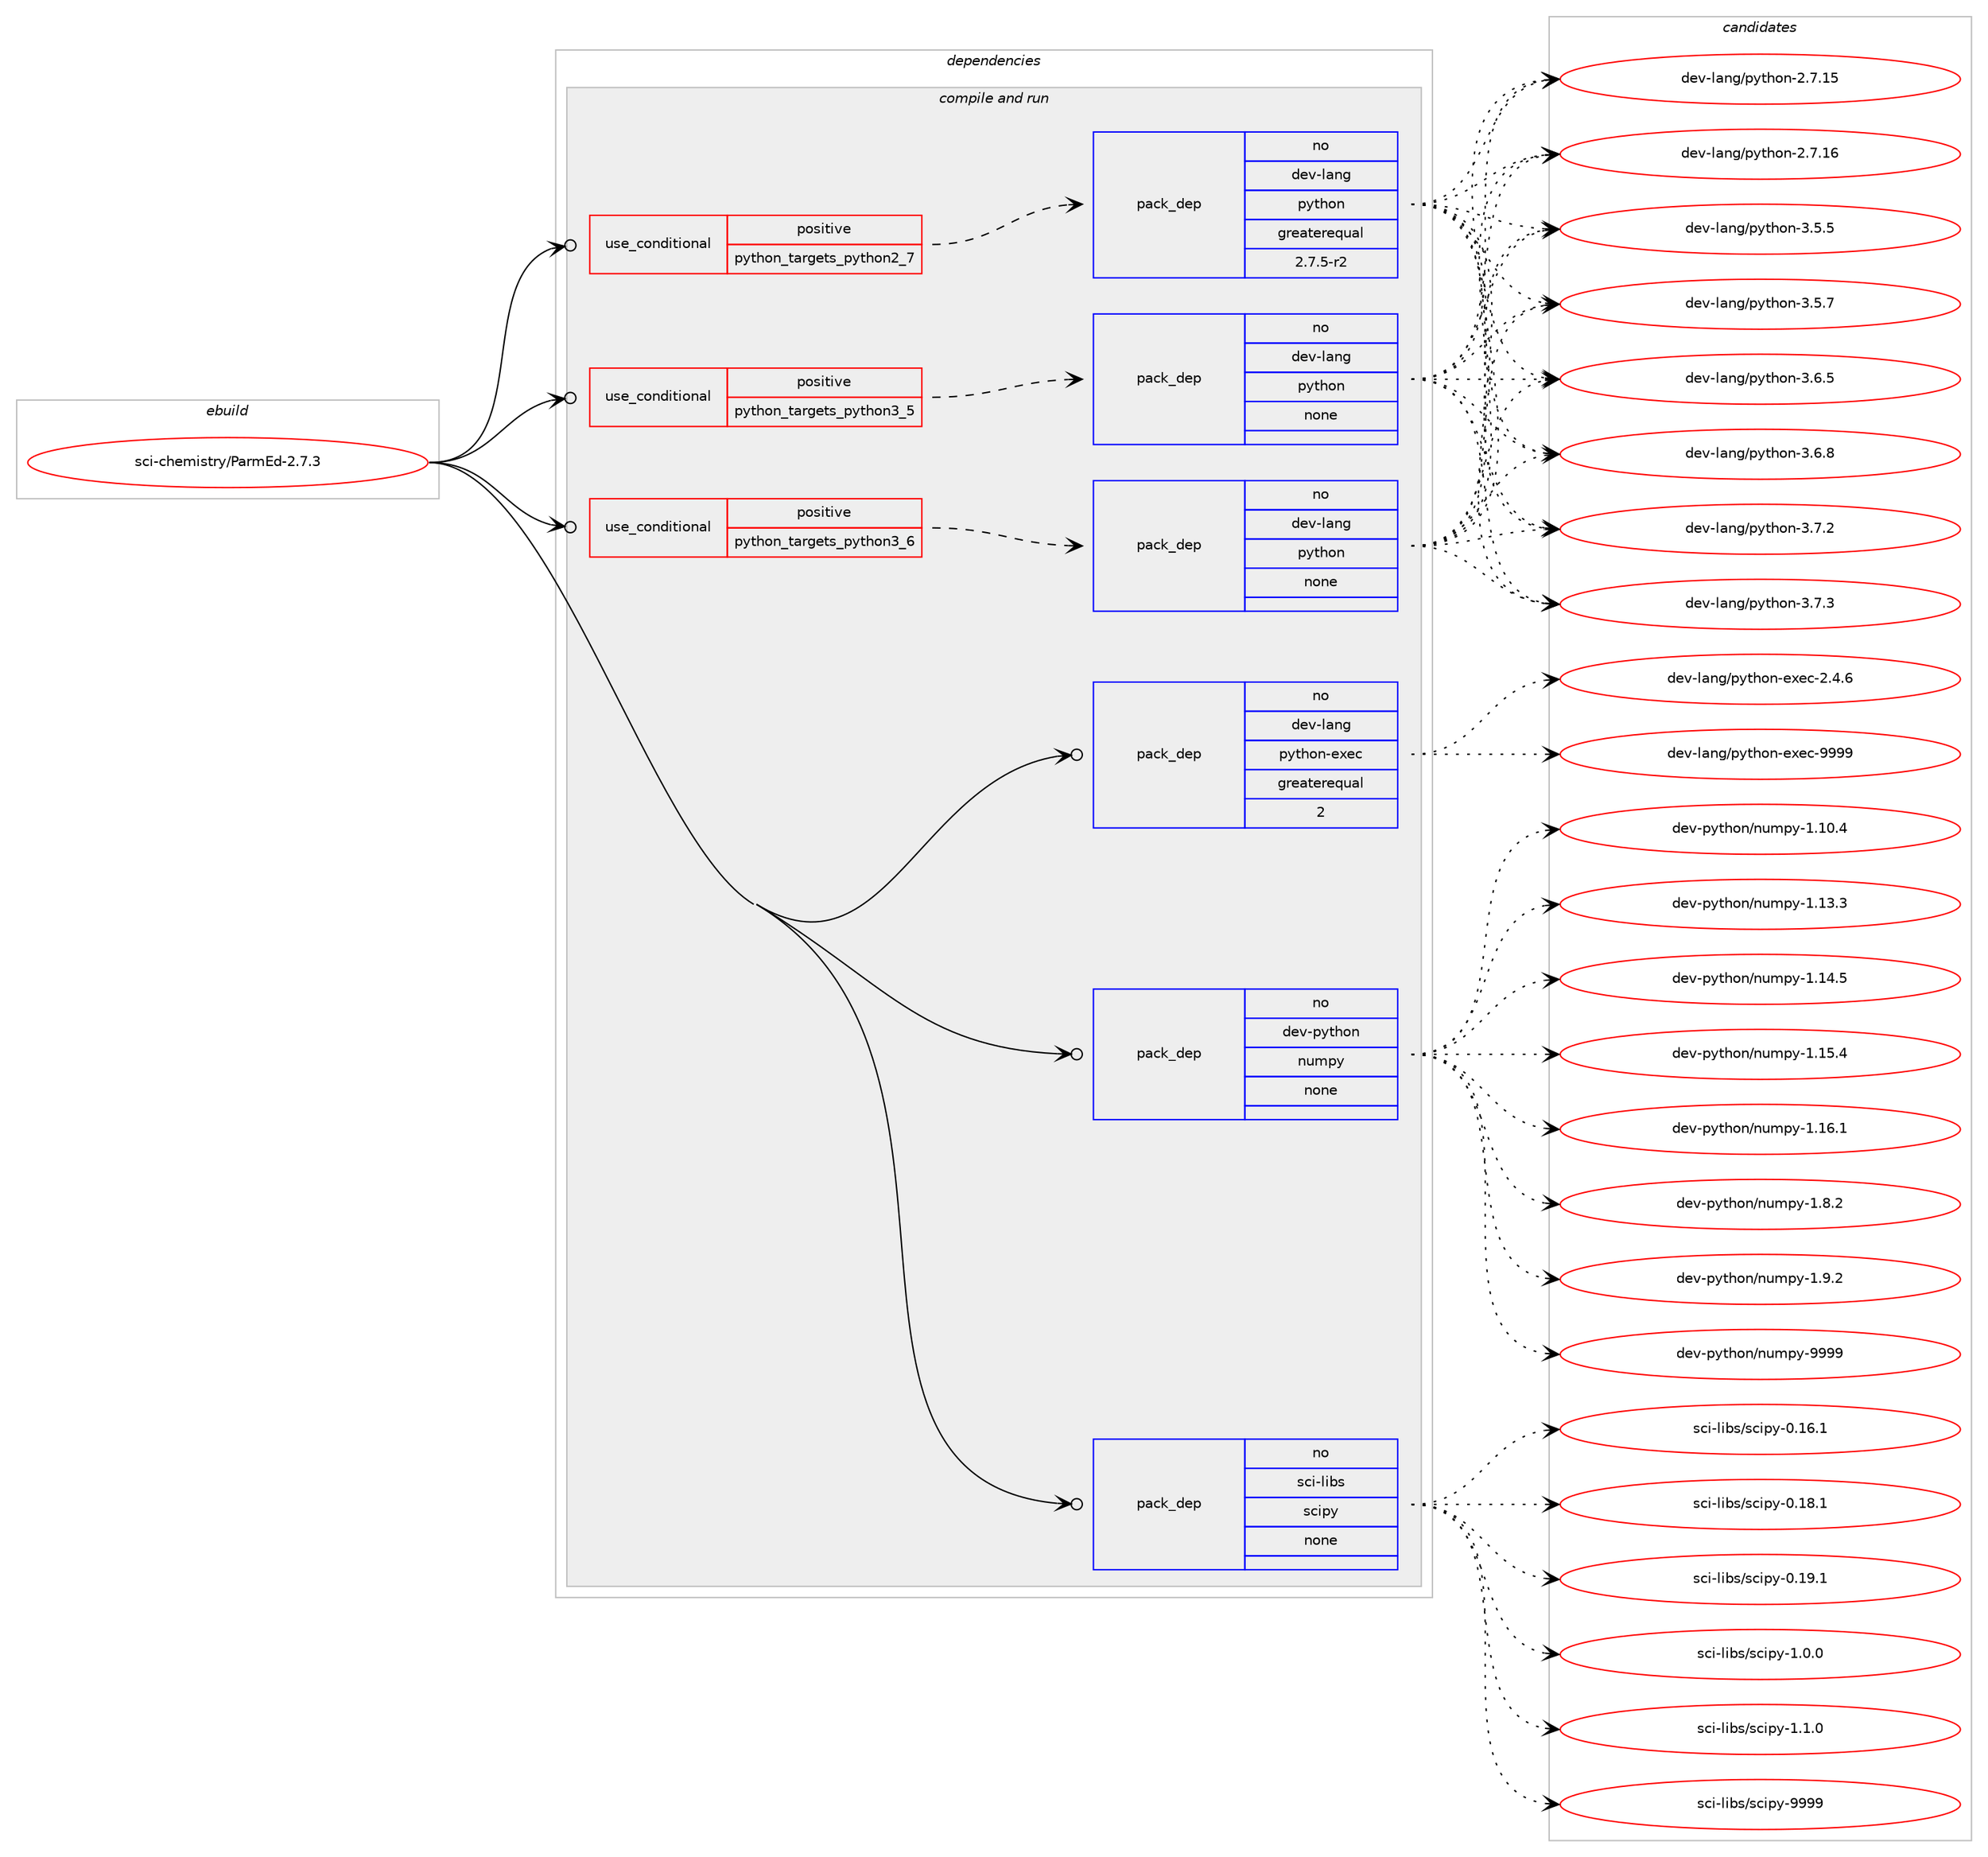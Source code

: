 digraph prolog {

# *************
# Graph options
# *************

newrank=true;
concentrate=true;
compound=true;
graph [rankdir=LR,fontname=Helvetica,fontsize=10,ranksep=1.5];#, ranksep=2.5, nodesep=0.2];
edge  [arrowhead=vee];
node  [fontname=Helvetica,fontsize=10];

# **********
# The ebuild
# **********

subgraph cluster_leftcol {
color=gray;
rank=same;
label=<<i>ebuild</i>>;
id [label="sci-chemistry/ParmEd-2.7.3", color=red, width=4, href="../sci-chemistry/ParmEd-2.7.3.svg"];
}

# ****************
# The dependencies
# ****************

subgraph cluster_midcol {
color=gray;
label=<<i>dependencies</i>>;
subgraph cluster_compile {
fillcolor="#eeeeee";
style=filled;
label=<<i>compile</i>>;
}
subgraph cluster_compileandrun {
fillcolor="#eeeeee";
style=filled;
label=<<i>compile and run</i>>;
subgraph cond1061 {
dependency4220 [label=<<TABLE BORDER="0" CELLBORDER="1" CELLSPACING="0" CELLPADDING="4"><TR><TD ROWSPAN="3" CELLPADDING="10">use_conditional</TD></TR><TR><TD>positive</TD></TR><TR><TD>python_targets_python2_7</TD></TR></TABLE>>, shape=none, color=red];
subgraph pack3101 {
dependency4221 [label=<<TABLE BORDER="0" CELLBORDER="1" CELLSPACING="0" CELLPADDING="4" WIDTH="220"><TR><TD ROWSPAN="6" CELLPADDING="30">pack_dep</TD></TR><TR><TD WIDTH="110">no</TD></TR><TR><TD>dev-lang</TD></TR><TR><TD>python</TD></TR><TR><TD>greaterequal</TD></TR><TR><TD>2.7.5-r2</TD></TR></TABLE>>, shape=none, color=blue];
}
dependency4220:e -> dependency4221:w [weight=20,style="dashed",arrowhead="vee"];
}
id:e -> dependency4220:w [weight=20,style="solid",arrowhead="odotvee"];
subgraph cond1062 {
dependency4222 [label=<<TABLE BORDER="0" CELLBORDER="1" CELLSPACING="0" CELLPADDING="4"><TR><TD ROWSPAN="3" CELLPADDING="10">use_conditional</TD></TR><TR><TD>positive</TD></TR><TR><TD>python_targets_python3_5</TD></TR></TABLE>>, shape=none, color=red];
subgraph pack3102 {
dependency4223 [label=<<TABLE BORDER="0" CELLBORDER="1" CELLSPACING="0" CELLPADDING="4" WIDTH="220"><TR><TD ROWSPAN="6" CELLPADDING="30">pack_dep</TD></TR><TR><TD WIDTH="110">no</TD></TR><TR><TD>dev-lang</TD></TR><TR><TD>python</TD></TR><TR><TD>none</TD></TR><TR><TD></TD></TR></TABLE>>, shape=none, color=blue];
}
dependency4222:e -> dependency4223:w [weight=20,style="dashed",arrowhead="vee"];
}
id:e -> dependency4222:w [weight=20,style="solid",arrowhead="odotvee"];
subgraph cond1063 {
dependency4224 [label=<<TABLE BORDER="0" CELLBORDER="1" CELLSPACING="0" CELLPADDING="4"><TR><TD ROWSPAN="3" CELLPADDING="10">use_conditional</TD></TR><TR><TD>positive</TD></TR><TR><TD>python_targets_python3_6</TD></TR></TABLE>>, shape=none, color=red];
subgraph pack3103 {
dependency4225 [label=<<TABLE BORDER="0" CELLBORDER="1" CELLSPACING="0" CELLPADDING="4" WIDTH="220"><TR><TD ROWSPAN="6" CELLPADDING="30">pack_dep</TD></TR><TR><TD WIDTH="110">no</TD></TR><TR><TD>dev-lang</TD></TR><TR><TD>python</TD></TR><TR><TD>none</TD></TR><TR><TD></TD></TR></TABLE>>, shape=none, color=blue];
}
dependency4224:e -> dependency4225:w [weight=20,style="dashed",arrowhead="vee"];
}
id:e -> dependency4224:w [weight=20,style="solid",arrowhead="odotvee"];
subgraph pack3104 {
dependency4226 [label=<<TABLE BORDER="0" CELLBORDER="1" CELLSPACING="0" CELLPADDING="4" WIDTH="220"><TR><TD ROWSPAN="6" CELLPADDING="30">pack_dep</TD></TR><TR><TD WIDTH="110">no</TD></TR><TR><TD>dev-lang</TD></TR><TR><TD>python-exec</TD></TR><TR><TD>greaterequal</TD></TR><TR><TD>2</TD></TR></TABLE>>, shape=none, color=blue];
}
id:e -> dependency4226:w [weight=20,style="solid",arrowhead="odotvee"];
subgraph pack3105 {
dependency4227 [label=<<TABLE BORDER="0" CELLBORDER="1" CELLSPACING="0" CELLPADDING="4" WIDTH="220"><TR><TD ROWSPAN="6" CELLPADDING="30">pack_dep</TD></TR><TR><TD WIDTH="110">no</TD></TR><TR><TD>dev-python</TD></TR><TR><TD>numpy</TD></TR><TR><TD>none</TD></TR><TR><TD></TD></TR></TABLE>>, shape=none, color=blue];
}
id:e -> dependency4227:w [weight=20,style="solid",arrowhead="odotvee"];
subgraph pack3106 {
dependency4228 [label=<<TABLE BORDER="0" CELLBORDER="1" CELLSPACING="0" CELLPADDING="4" WIDTH="220"><TR><TD ROWSPAN="6" CELLPADDING="30">pack_dep</TD></TR><TR><TD WIDTH="110">no</TD></TR><TR><TD>sci-libs</TD></TR><TR><TD>scipy</TD></TR><TR><TD>none</TD></TR><TR><TD></TD></TR></TABLE>>, shape=none, color=blue];
}
id:e -> dependency4228:w [weight=20,style="solid",arrowhead="odotvee"];
}
subgraph cluster_run {
fillcolor="#eeeeee";
style=filled;
label=<<i>run</i>>;
}
}

# **************
# The candidates
# **************

subgraph cluster_choices {
rank=same;
color=gray;
label=<<i>candidates</i>>;

subgraph choice3101 {
color=black;
nodesep=1;
choice10010111845108971101034711212111610411111045504655464953 [label="dev-lang/python-2.7.15", color=red, width=4,href="../dev-lang/python-2.7.15.svg"];
choice10010111845108971101034711212111610411111045504655464954 [label="dev-lang/python-2.7.16", color=red, width=4,href="../dev-lang/python-2.7.16.svg"];
choice100101118451089711010347112121116104111110455146534653 [label="dev-lang/python-3.5.5", color=red, width=4,href="../dev-lang/python-3.5.5.svg"];
choice100101118451089711010347112121116104111110455146534655 [label="dev-lang/python-3.5.7", color=red, width=4,href="../dev-lang/python-3.5.7.svg"];
choice100101118451089711010347112121116104111110455146544653 [label="dev-lang/python-3.6.5", color=red, width=4,href="../dev-lang/python-3.6.5.svg"];
choice100101118451089711010347112121116104111110455146544656 [label="dev-lang/python-3.6.8", color=red, width=4,href="../dev-lang/python-3.6.8.svg"];
choice100101118451089711010347112121116104111110455146554650 [label="dev-lang/python-3.7.2", color=red, width=4,href="../dev-lang/python-3.7.2.svg"];
choice100101118451089711010347112121116104111110455146554651 [label="dev-lang/python-3.7.3", color=red, width=4,href="../dev-lang/python-3.7.3.svg"];
dependency4221:e -> choice10010111845108971101034711212111610411111045504655464953:w [style=dotted,weight="100"];
dependency4221:e -> choice10010111845108971101034711212111610411111045504655464954:w [style=dotted,weight="100"];
dependency4221:e -> choice100101118451089711010347112121116104111110455146534653:w [style=dotted,weight="100"];
dependency4221:e -> choice100101118451089711010347112121116104111110455146534655:w [style=dotted,weight="100"];
dependency4221:e -> choice100101118451089711010347112121116104111110455146544653:w [style=dotted,weight="100"];
dependency4221:e -> choice100101118451089711010347112121116104111110455146544656:w [style=dotted,weight="100"];
dependency4221:e -> choice100101118451089711010347112121116104111110455146554650:w [style=dotted,weight="100"];
dependency4221:e -> choice100101118451089711010347112121116104111110455146554651:w [style=dotted,weight="100"];
}
subgraph choice3102 {
color=black;
nodesep=1;
choice10010111845108971101034711212111610411111045504655464953 [label="dev-lang/python-2.7.15", color=red, width=4,href="../dev-lang/python-2.7.15.svg"];
choice10010111845108971101034711212111610411111045504655464954 [label="dev-lang/python-2.7.16", color=red, width=4,href="../dev-lang/python-2.7.16.svg"];
choice100101118451089711010347112121116104111110455146534653 [label="dev-lang/python-3.5.5", color=red, width=4,href="../dev-lang/python-3.5.5.svg"];
choice100101118451089711010347112121116104111110455146534655 [label="dev-lang/python-3.5.7", color=red, width=4,href="../dev-lang/python-3.5.7.svg"];
choice100101118451089711010347112121116104111110455146544653 [label="dev-lang/python-3.6.5", color=red, width=4,href="../dev-lang/python-3.6.5.svg"];
choice100101118451089711010347112121116104111110455146544656 [label="dev-lang/python-3.6.8", color=red, width=4,href="../dev-lang/python-3.6.8.svg"];
choice100101118451089711010347112121116104111110455146554650 [label="dev-lang/python-3.7.2", color=red, width=4,href="../dev-lang/python-3.7.2.svg"];
choice100101118451089711010347112121116104111110455146554651 [label="dev-lang/python-3.7.3", color=red, width=4,href="../dev-lang/python-3.7.3.svg"];
dependency4223:e -> choice10010111845108971101034711212111610411111045504655464953:w [style=dotted,weight="100"];
dependency4223:e -> choice10010111845108971101034711212111610411111045504655464954:w [style=dotted,weight="100"];
dependency4223:e -> choice100101118451089711010347112121116104111110455146534653:w [style=dotted,weight="100"];
dependency4223:e -> choice100101118451089711010347112121116104111110455146534655:w [style=dotted,weight="100"];
dependency4223:e -> choice100101118451089711010347112121116104111110455146544653:w [style=dotted,weight="100"];
dependency4223:e -> choice100101118451089711010347112121116104111110455146544656:w [style=dotted,weight="100"];
dependency4223:e -> choice100101118451089711010347112121116104111110455146554650:w [style=dotted,weight="100"];
dependency4223:e -> choice100101118451089711010347112121116104111110455146554651:w [style=dotted,weight="100"];
}
subgraph choice3103 {
color=black;
nodesep=1;
choice10010111845108971101034711212111610411111045504655464953 [label="dev-lang/python-2.7.15", color=red, width=4,href="../dev-lang/python-2.7.15.svg"];
choice10010111845108971101034711212111610411111045504655464954 [label="dev-lang/python-2.7.16", color=red, width=4,href="../dev-lang/python-2.7.16.svg"];
choice100101118451089711010347112121116104111110455146534653 [label="dev-lang/python-3.5.5", color=red, width=4,href="../dev-lang/python-3.5.5.svg"];
choice100101118451089711010347112121116104111110455146534655 [label="dev-lang/python-3.5.7", color=red, width=4,href="../dev-lang/python-3.5.7.svg"];
choice100101118451089711010347112121116104111110455146544653 [label="dev-lang/python-3.6.5", color=red, width=4,href="../dev-lang/python-3.6.5.svg"];
choice100101118451089711010347112121116104111110455146544656 [label="dev-lang/python-3.6.8", color=red, width=4,href="../dev-lang/python-3.6.8.svg"];
choice100101118451089711010347112121116104111110455146554650 [label="dev-lang/python-3.7.2", color=red, width=4,href="../dev-lang/python-3.7.2.svg"];
choice100101118451089711010347112121116104111110455146554651 [label="dev-lang/python-3.7.3", color=red, width=4,href="../dev-lang/python-3.7.3.svg"];
dependency4225:e -> choice10010111845108971101034711212111610411111045504655464953:w [style=dotted,weight="100"];
dependency4225:e -> choice10010111845108971101034711212111610411111045504655464954:w [style=dotted,weight="100"];
dependency4225:e -> choice100101118451089711010347112121116104111110455146534653:w [style=dotted,weight="100"];
dependency4225:e -> choice100101118451089711010347112121116104111110455146534655:w [style=dotted,weight="100"];
dependency4225:e -> choice100101118451089711010347112121116104111110455146544653:w [style=dotted,weight="100"];
dependency4225:e -> choice100101118451089711010347112121116104111110455146544656:w [style=dotted,weight="100"];
dependency4225:e -> choice100101118451089711010347112121116104111110455146554650:w [style=dotted,weight="100"];
dependency4225:e -> choice100101118451089711010347112121116104111110455146554651:w [style=dotted,weight="100"];
}
subgraph choice3104 {
color=black;
nodesep=1;
choice1001011184510897110103471121211161041111104510112010199455046524654 [label="dev-lang/python-exec-2.4.6", color=red, width=4,href="../dev-lang/python-exec-2.4.6.svg"];
choice10010111845108971101034711212111610411111045101120101994557575757 [label="dev-lang/python-exec-9999", color=red, width=4,href="../dev-lang/python-exec-9999.svg"];
dependency4226:e -> choice1001011184510897110103471121211161041111104510112010199455046524654:w [style=dotted,weight="100"];
dependency4226:e -> choice10010111845108971101034711212111610411111045101120101994557575757:w [style=dotted,weight="100"];
}
subgraph choice3105 {
color=black;
nodesep=1;
choice100101118451121211161041111104711011710911212145494649484652 [label="dev-python/numpy-1.10.4", color=red, width=4,href="../dev-python/numpy-1.10.4.svg"];
choice100101118451121211161041111104711011710911212145494649514651 [label="dev-python/numpy-1.13.3", color=red, width=4,href="../dev-python/numpy-1.13.3.svg"];
choice100101118451121211161041111104711011710911212145494649524653 [label="dev-python/numpy-1.14.5", color=red, width=4,href="../dev-python/numpy-1.14.5.svg"];
choice100101118451121211161041111104711011710911212145494649534652 [label="dev-python/numpy-1.15.4", color=red, width=4,href="../dev-python/numpy-1.15.4.svg"];
choice100101118451121211161041111104711011710911212145494649544649 [label="dev-python/numpy-1.16.1", color=red, width=4,href="../dev-python/numpy-1.16.1.svg"];
choice1001011184511212111610411111047110117109112121454946564650 [label="dev-python/numpy-1.8.2", color=red, width=4,href="../dev-python/numpy-1.8.2.svg"];
choice1001011184511212111610411111047110117109112121454946574650 [label="dev-python/numpy-1.9.2", color=red, width=4,href="../dev-python/numpy-1.9.2.svg"];
choice10010111845112121116104111110471101171091121214557575757 [label="dev-python/numpy-9999", color=red, width=4,href="../dev-python/numpy-9999.svg"];
dependency4227:e -> choice100101118451121211161041111104711011710911212145494649484652:w [style=dotted,weight="100"];
dependency4227:e -> choice100101118451121211161041111104711011710911212145494649514651:w [style=dotted,weight="100"];
dependency4227:e -> choice100101118451121211161041111104711011710911212145494649524653:w [style=dotted,weight="100"];
dependency4227:e -> choice100101118451121211161041111104711011710911212145494649534652:w [style=dotted,weight="100"];
dependency4227:e -> choice100101118451121211161041111104711011710911212145494649544649:w [style=dotted,weight="100"];
dependency4227:e -> choice1001011184511212111610411111047110117109112121454946564650:w [style=dotted,weight="100"];
dependency4227:e -> choice1001011184511212111610411111047110117109112121454946574650:w [style=dotted,weight="100"];
dependency4227:e -> choice10010111845112121116104111110471101171091121214557575757:w [style=dotted,weight="100"];
}
subgraph choice3106 {
color=black;
nodesep=1;
choice115991054510810598115471159910511212145484649544649 [label="sci-libs/scipy-0.16.1", color=red, width=4,href="../sci-libs/scipy-0.16.1.svg"];
choice115991054510810598115471159910511212145484649564649 [label="sci-libs/scipy-0.18.1", color=red, width=4,href="../sci-libs/scipy-0.18.1.svg"];
choice115991054510810598115471159910511212145484649574649 [label="sci-libs/scipy-0.19.1", color=red, width=4,href="../sci-libs/scipy-0.19.1.svg"];
choice1159910545108105981154711599105112121454946484648 [label="sci-libs/scipy-1.0.0", color=red, width=4,href="../sci-libs/scipy-1.0.0.svg"];
choice1159910545108105981154711599105112121454946494648 [label="sci-libs/scipy-1.1.0", color=red, width=4,href="../sci-libs/scipy-1.1.0.svg"];
choice11599105451081059811547115991051121214557575757 [label="sci-libs/scipy-9999", color=red, width=4,href="../sci-libs/scipy-9999.svg"];
dependency4228:e -> choice115991054510810598115471159910511212145484649544649:w [style=dotted,weight="100"];
dependency4228:e -> choice115991054510810598115471159910511212145484649564649:w [style=dotted,weight="100"];
dependency4228:e -> choice115991054510810598115471159910511212145484649574649:w [style=dotted,weight="100"];
dependency4228:e -> choice1159910545108105981154711599105112121454946484648:w [style=dotted,weight="100"];
dependency4228:e -> choice1159910545108105981154711599105112121454946494648:w [style=dotted,weight="100"];
dependency4228:e -> choice11599105451081059811547115991051121214557575757:w [style=dotted,weight="100"];
}
}

}
